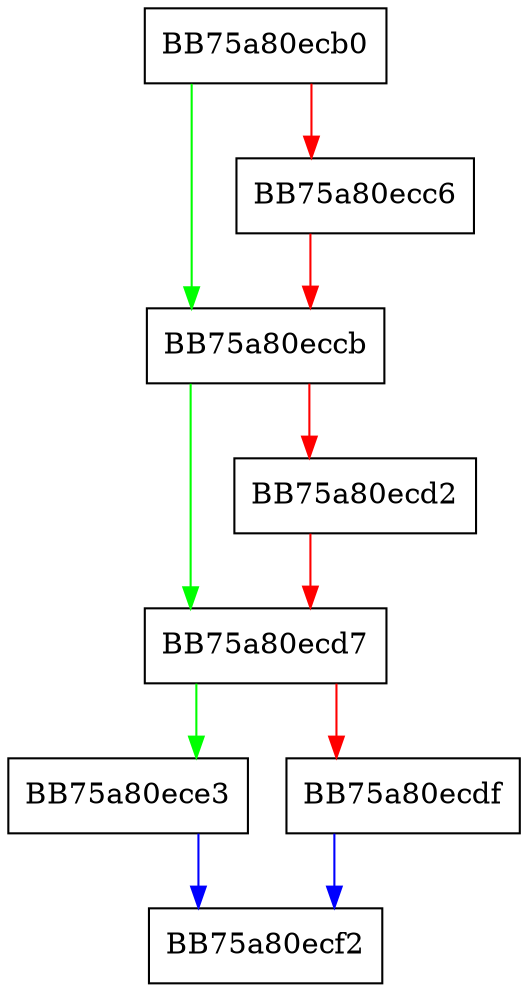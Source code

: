 digraph GetResource {
  node [shape="box"];
  graph [splines=ortho];
  BB75a80ecb0 -> BB75a80eccb [color="green"];
  BB75a80ecb0 -> BB75a80ecc6 [color="red"];
  BB75a80ecc6 -> BB75a80eccb [color="red"];
  BB75a80eccb -> BB75a80ecd7 [color="green"];
  BB75a80eccb -> BB75a80ecd2 [color="red"];
  BB75a80ecd2 -> BB75a80ecd7 [color="red"];
  BB75a80ecd7 -> BB75a80ece3 [color="green"];
  BB75a80ecd7 -> BB75a80ecdf [color="red"];
  BB75a80ecdf -> BB75a80ecf2 [color="blue"];
  BB75a80ece3 -> BB75a80ecf2 [color="blue"];
}